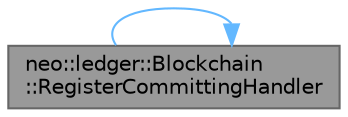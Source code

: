 digraph "neo::ledger::Blockchain::RegisterCommittingHandler"
{
 // LATEX_PDF_SIZE
  bgcolor="transparent";
  edge [fontname=Helvetica,fontsize=10,labelfontname=Helvetica,labelfontsize=10];
  node [fontname=Helvetica,fontsize=10,shape=box,height=0.2,width=0.4];
  rankdir="LR";
  Node1 [id="Node000001",label="neo::ledger::Blockchain\l::RegisterCommittingHandler",height=0.2,width=0.4,color="gray40", fillcolor="grey60", style="filled", fontcolor="black",tooltip="Re-verifies inventories that may have become valid."];
  Node1 -> Node1 [id="edge1_Node000001_Node000001",color="steelblue1",style="solid",tooltip=" "];
}
